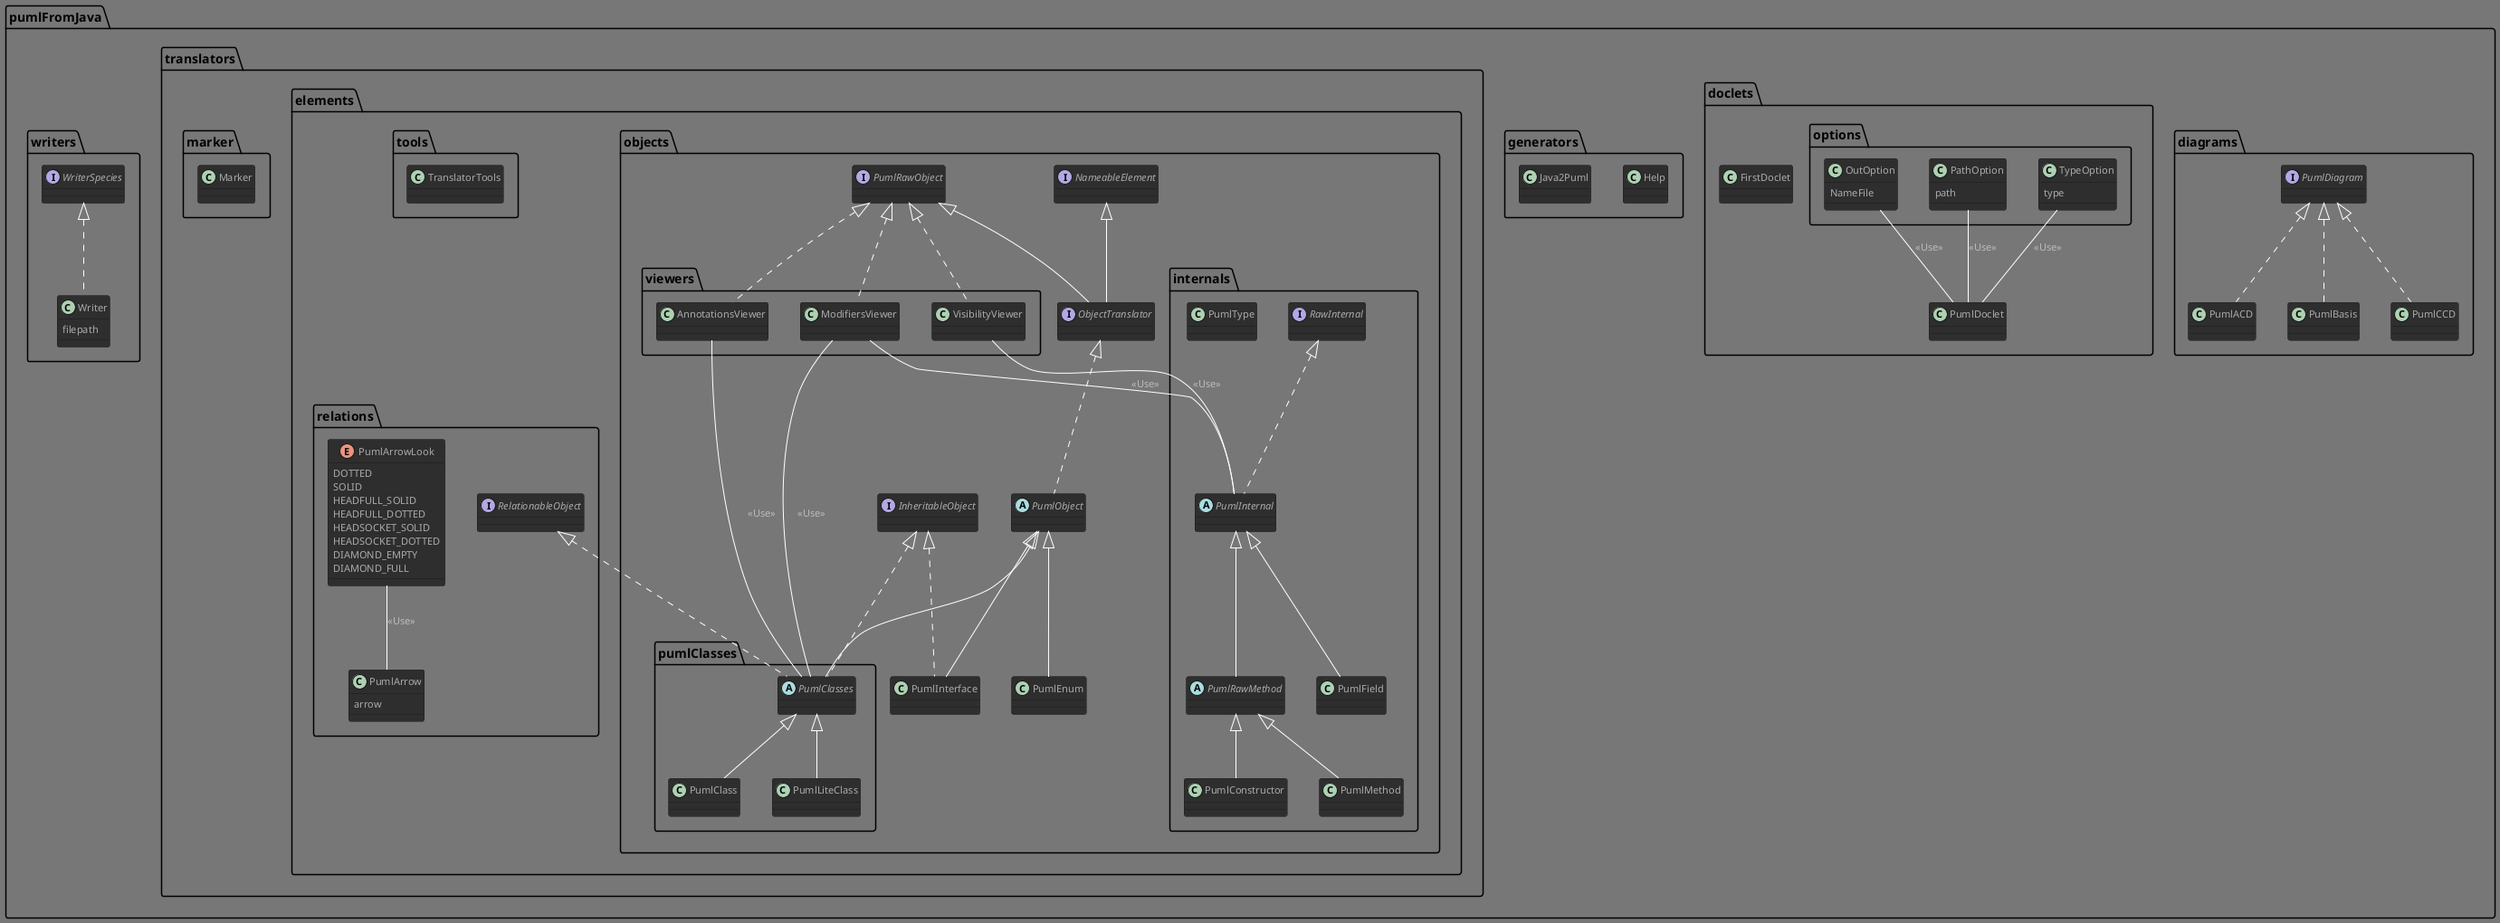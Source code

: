 @startuml
!theme reddress-darkgreen

class pumlFromJava.diagrams.PumlACD implements pumlFromJava.diagrams.PumlDiagram

class pumlFromJava.diagrams.PumlBasis implements pumlFromJava.diagrams.PumlDiagram

class pumlFromJava.diagrams.PumlCCD implements pumlFromJava.diagrams.PumlDiagram

interface pumlFromJava.diagrams.PumlDiagram
class pumlFromJava.doclets.FirstDoclet

class pumlFromJava.doclets.PumlDoclet

class pumlFromJava.doclets.options.OutOption {
NameFile

}

class pumlFromJava.doclets.options.PathOption {
path

}

class pumlFromJava.doclets.options.TypeOption {
type

}

class pumlFromJava.generators.Help

class pumlFromJava.generators.Java2Puml

interface pumlFromJava.translators.elements.objects.InheritableObject
interface pumlFromJava.translators.elements.objects.NameableElement
interface pumlFromJava.translators.elements.objects.ObjectTranslator extends pumlFromJava.translators.elements.objects.PumlRawObject, pumlFromJava.translators.elements.objects.NameableElement
class pumlFromJava.translators.elements.objects.PumlEnum extends pumlFromJava.translators.elements.objects.PumlObject

class pumlFromJava.translators.elements.objects.PumlInterface extends pumlFromJava.translators.elements.objects.PumlObject implements pumlFromJava.translators.elements.objects.InheritableObject

abstract pumlFromJava.translators.elements.objects.PumlObject implements pumlFromJava.translators.elements.objects.ObjectTranslator

interface pumlFromJava.translators.elements.objects.PumlRawObject
class pumlFromJava.translators.elements.objects.internals.PumlConstructor extends pumlFromJava.translators.elements.objects.internals.PumlRawMethod

class pumlFromJava.translators.elements.objects.internals.PumlField extends pumlFromJava.translators.elements.objects.internals.PumlInternal

abstract pumlFromJava.translators.elements.objects.internals.PumlInternal implements pumlFromJava.translators.elements.objects.internals.RawInternal

class pumlFromJava.translators.elements.objects.internals.PumlMethod extends pumlFromJava.translators.elements.objects.internals.PumlRawMethod

abstract pumlFromJava.translators.elements.objects.internals.PumlRawMethod extends pumlFromJava.translators.elements.objects.internals.PumlInternal

class pumlFromJava.translators.elements.objects.internals.PumlType

interface pumlFromJava.translators.elements.objects.internals.RawInternal
class pumlFromJava.translators.elements.objects.pumlClasses.PumlClass extends pumlFromJava.translators.elements.objects.pumlClasses.PumlClasses

abstract pumlFromJava.translators.elements.objects.pumlClasses.PumlClasses extends pumlFromJava.translators.elements.objects.PumlObject implements pumlFromJava.translators.elements.objects.InheritableObject, pumlFromJava.translators.elements.relations.RelationableObject

class pumlFromJava.translators.elements.objects.pumlClasses.PumlLiteClass extends pumlFromJava.translators.elements.objects.pumlClasses.PumlClasses

class pumlFromJava.translators.elements.objects.viewers.AnnotationsViewer implements pumlFromJava.translators.elements.objects.PumlRawObject

class pumlFromJava.translators.elements.objects.viewers.ModifiersViewer implements pumlFromJava.translators.elements.objects.PumlRawObject

class pumlFromJava.translators.elements.objects.viewers.VisibilityViewer implements pumlFromJava.translators.elements.objects.PumlRawObject

class pumlFromJava.translators.elements.relations.PumlArrow {
arrow

}

enum pumlFromJava.translators.elements.relations.PumlArrowLook {
DOTTED
SOLID
HEADFULL_SOLID
HEADFULL_DOTTED
HEADSOCKET_SOLID
HEADSOCKET_DOTTED
DIAMOND_EMPTY
DIAMOND_FULL

}
interface pumlFromJava.translators.elements.relations.RelationableObject
class pumlFromJava.translators.elements.tools.TranslatorTools

class pumlFromJava.translators.marker.Marker

class pumlFromJava.writers.Writer implements pumlFromJava.writers.WriterSpecies {
filepath

}

interface pumlFromJava.writers.WriterSpecies
pumlFromJava.doclets.options.PathOption -- PumlDoclet : <<Use>>
pumlFromJava.doclets.options.OutOption -- PumlDoclet : <<Use>>
pumlFromJava.doclets.options.TypeOption -- PumlDoclet : <<Use>>
pumlFromJava.translators.elements.objects.viewers.VisibilityViewer -- PumlInternal : <<Use>>
pumlFromJava.translators.elements.objects.viewers.ModifiersViewer -- PumlInternal : <<Use>>
pumlFromJava.translators.elements.objects.viewers.ModifiersViewer -- PumlClasses : <<Use>>
pumlFromJava.translators.elements.objects.viewers.AnnotationsViewer -- PumlClasses : <<Use>>
pumlFromJava.translators.elements.relations.PumlArrowLook -- PumlArrow : <<Use>>

@enduml


